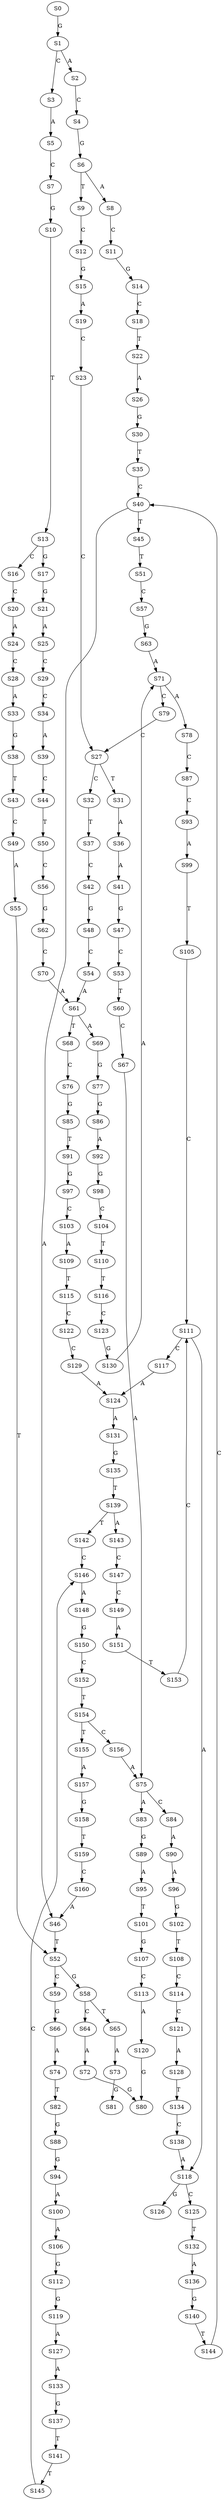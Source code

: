 strict digraph  {
	S0 -> S1 [ label = G ];
	S1 -> S2 [ label = A ];
	S1 -> S3 [ label = C ];
	S2 -> S4 [ label = C ];
	S3 -> S5 [ label = A ];
	S4 -> S6 [ label = G ];
	S5 -> S7 [ label = C ];
	S6 -> S8 [ label = A ];
	S6 -> S9 [ label = T ];
	S7 -> S10 [ label = G ];
	S8 -> S11 [ label = C ];
	S9 -> S12 [ label = C ];
	S10 -> S13 [ label = T ];
	S11 -> S14 [ label = G ];
	S12 -> S15 [ label = G ];
	S13 -> S16 [ label = C ];
	S13 -> S17 [ label = G ];
	S14 -> S18 [ label = C ];
	S15 -> S19 [ label = A ];
	S16 -> S20 [ label = C ];
	S17 -> S21 [ label = G ];
	S18 -> S22 [ label = T ];
	S19 -> S23 [ label = C ];
	S20 -> S24 [ label = A ];
	S21 -> S25 [ label = A ];
	S22 -> S26 [ label = A ];
	S23 -> S27 [ label = C ];
	S24 -> S28 [ label = C ];
	S25 -> S29 [ label = C ];
	S26 -> S30 [ label = G ];
	S27 -> S31 [ label = T ];
	S27 -> S32 [ label = C ];
	S28 -> S33 [ label = A ];
	S29 -> S34 [ label = C ];
	S30 -> S35 [ label = T ];
	S31 -> S36 [ label = A ];
	S32 -> S37 [ label = T ];
	S33 -> S38 [ label = G ];
	S34 -> S39 [ label = A ];
	S35 -> S40 [ label = C ];
	S36 -> S41 [ label = A ];
	S37 -> S42 [ label = C ];
	S38 -> S43 [ label = T ];
	S39 -> S44 [ label = C ];
	S40 -> S45 [ label = T ];
	S40 -> S46 [ label = A ];
	S41 -> S47 [ label = G ];
	S42 -> S48 [ label = G ];
	S43 -> S49 [ label = C ];
	S44 -> S50 [ label = T ];
	S45 -> S51 [ label = T ];
	S46 -> S52 [ label = T ];
	S47 -> S53 [ label = C ];
	S48 -> S54 [ label = C ];
	S49 -> S55 [ label = A ];
	S50 -> S56 [ label = C ];
	S51 -> S57 [ label = C ];
	S52 -> S58 [ label = G ];
	S52 -> S59 [ label = C ];
	S53 -> S60 [ label = T ];
	S54 -> S61 [ label = A ];
	S55 -> S52 [ label = T ];
	S56 -> S62 [ label = G ];
	S57 -> S63 [ label = G ];
	S58 -> S64 [ label = C ];
	S58 -> S65 [ label = T ];
	S59 -> S66 [ label = G ];
	S60 -> S67 [ label = C ];
	S61 -> S68 [ label = T ];
	S61 -> S69 [ label = A ];
	S62 -> S70 [ label = C ];
	S63 -> S71 [ label = A ];
	S64 -> S72 [ label = A ];
	S65 -> S73 [ label = A ];
	S66 -> S74 [ label = A ];
	S67 -> S75 [ label = A ];
	S68 -> S76 [ label = C ];
	S69 -> S77 [ label = G ];
	S70 -> S61 [ label = A ];
	S71 -> S78 [ label = A ];
	S71 -> S79 [ label = C ];
	S72 -> S80 [ label = G ];
	S73 -> S81 [ label = G ];
	S74 -> S82 [ label = T ];
	S75 -> S83 [ label = A ];
	S75 -> S84 [ label = C ];
	S76 -> S85 [ label = G ];
	S77 -> S86 [ label = G ];
	S78 -> S87 [ label = C ];
	S79 -> S27 [ label = C ];
	S82 -> S88 [ label = G ];
	S83 -> S89 [ label = G ];
	S84 -> S90 [ label = A ];
	S85 -> S91 [ label = T ];
	S86 -> S92 [ label = A ];
	S87 -> S93 [ label = C ];
	S88 -> S94 [ label = G ];
	S89 -> S95 [ label = A ];
	S90 -> S96 [ label = A ];
	S91 -> S97 [ label = G ];
	S92 -> S98 [ label = G ];
	S93 -> S99 [ label = A ];
	S94 -> S100 [ label = A ];
	S95 -> S101 [ label = T ];
	S96 -> S102 [ label = G ];
	S97 -> S103 [ label = C ];
	S98 -> S104 [ label = C ];
	S99 -> S105 [ label = T ];
	S100 -> S106 [ label = A ];
	S101 -> S107 [ label = G ];
	S102 -> S108 [ label = T ];
	S103 -> S109 [ label = A ];
	S104 -> S110 [ label = T ];
	S105 -> S111 [ label = C ];
	S106 -> S112 [ label = G ];
	S107 -> S113 [ label = C ];
	S108 -> S114 [ label = C ];
	S109 -> S115 [ label = T ];
	S110 -> S116 [ label = T ];
	S111 -> S117 [ label = C ];
	S111 -> S118 [ label = A ];
	S112 -> S119 [ label = G ];
	S113 -> S120 [ label = A ];
	S114 -> S121 [ label = C ];
	S115 -> S122 [ label = C ];
	S116 -> S123 [ label = C ];
	S117 -> S124 [ label = A ];
	S118 -> S125 [ label = C ];
	S118 -> S126 [ label = G ];
	S119 -> S127 [ label = A ];
	S120 -> S80 [ label = G ];
	S121 -> S128 [ label = A ];
	S122 -> S129 [ label = C ];
	S123 -> S130 [ label = G ];
	S124 -> S131 [ label = A ];
	S125 -> S132 [ label = T ];
	S127 -> S133 [ label = A ];
	S128 -> S134 [ label = T ];
	S129 -> S124 [ label = A ];
	S130 -> S71 [ label = A ];
	S131 -> S135 [ label = G ];
	S132 -> S136 [ label = A ];
	S133 -> S137 [ label = G ];
	S134 -> S138 [ label = C ];
	S135 -> S139 [ label = T ];
	S136 -> S140 [ label = G ];
	S137 -> S141 [ label = T ];
	S138 -> S118 [ label = A ];
	S139 -> S142 [ label = T ];
	S139 -> S143 [ label = A ];
	S140 -> S144 [ label = T ];
	S141 -> S145 [ label = T ];
	S142 -> S146 [ label = C ];
	S143 -> S147 [ label = C ];
	S144 -> S40 [ label = C ];
	S145 -> S146 [ label = C ];
	S146 -> S148 [ label = A ];
	S147 -> S149 [ label = C ];
	S148 -> S150 [ label = G ];
	S149 -> S151 [ label = A ];
	S150 -> S152 [ label = C ];
	S151 -> S153 [ label = T ];
	S152 -> S154 [ label = T ];
	S153 -> S111 [ label = C ];
	S154 -> S155 [ label = T ];
	S154 -> S156 [ label = C ];
	S155 -> S157 [ label = A ];
	S156 -> S75 [ label = A ];
	S157 -> S158 [ label = G ];
	S158 -> S159 [ label = T ];
	S159 -> S160 [ label = C ];
	S160 -> S46 [ label = A ];
}

